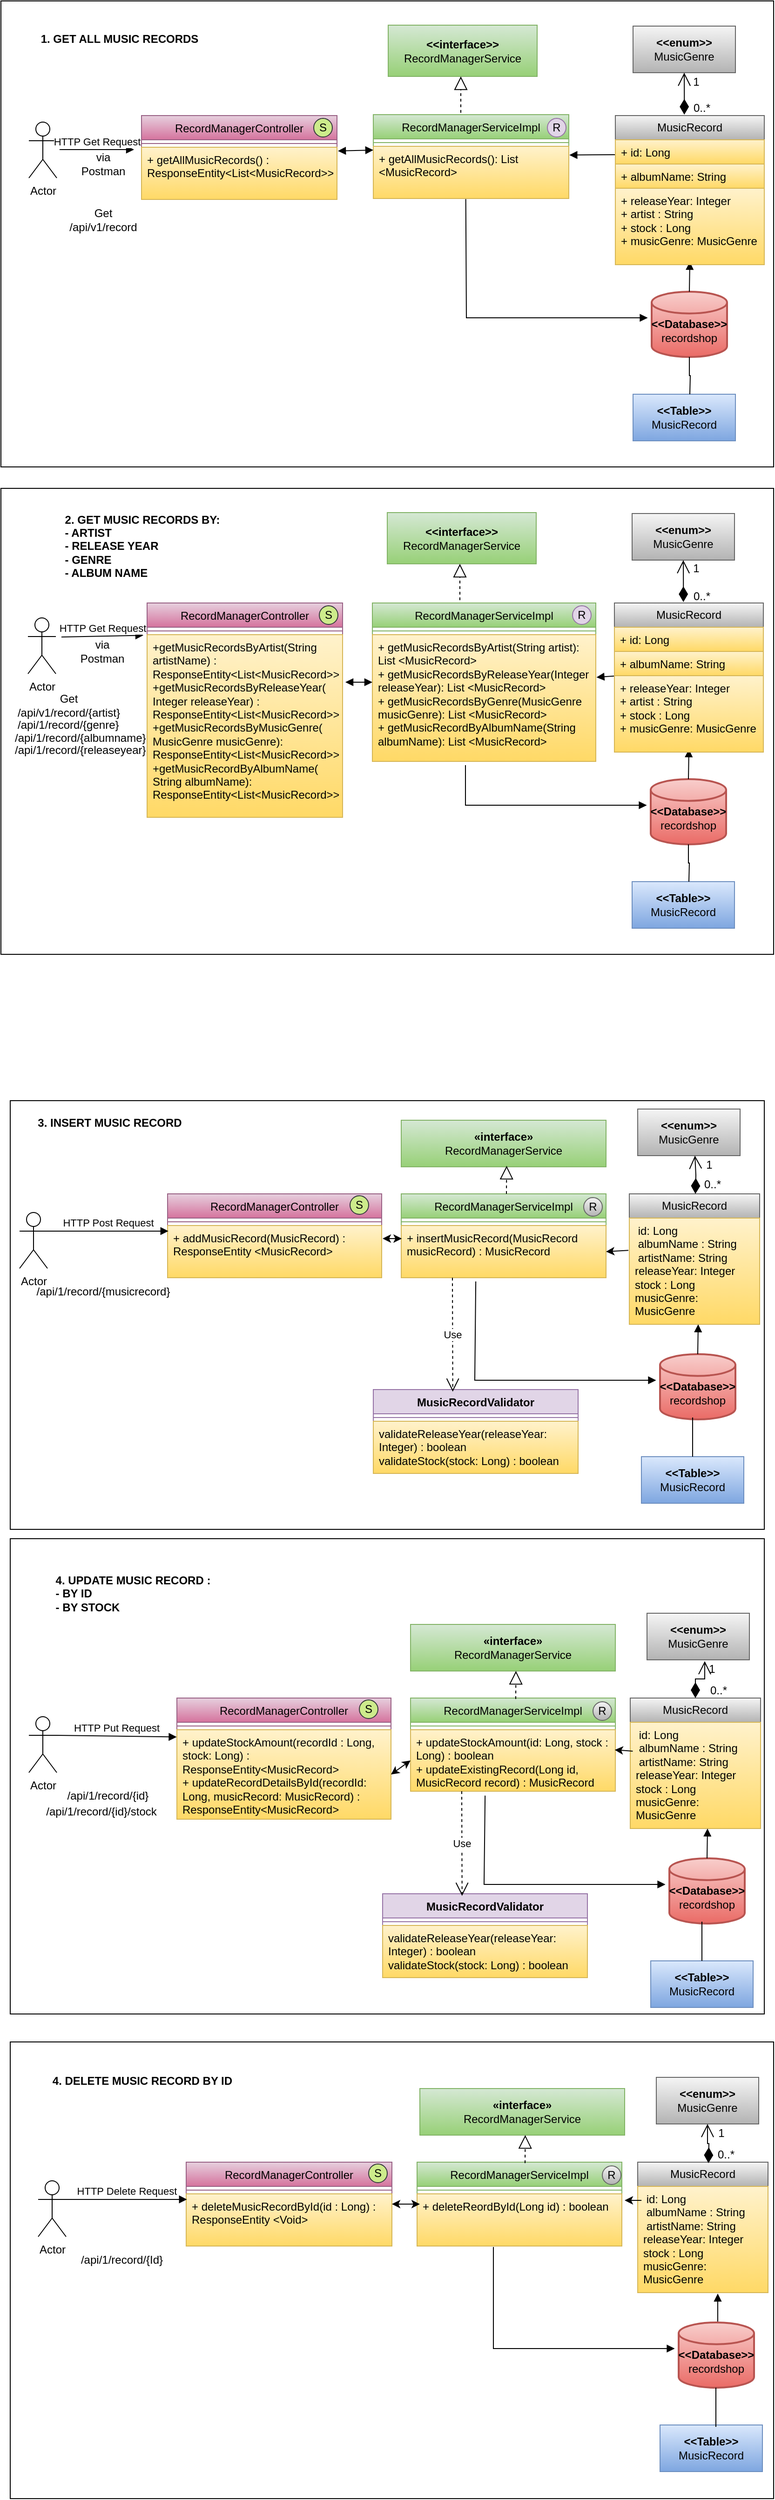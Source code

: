 <mxfile version="21.8.2" type="device">
  <diagram name="Page-1" id="P4v8PxTqIcbaTswRH35n">
    <mxGraphModel dx="1246" dy="464" grid="1" gridSize="10" guides="1" tooltips="1" connect="1" arrows="1" fold="1" page="1" pageScale="1" pageWidth="827" pageHeight="1169" math="0" shadow="0">
      <root>
        <mxCell id="0" />
        <mxCell id="1" parent="0" />
        <mxCell id="GweVBkS9SN_7XB8GA6VH-72" value="" style="rounded=0;whiteSpace=wrap;html=1;" vertex="1" parent="1">
          <mxGeometry x="10" y="2190" width="820" height="490" as="geometry" />
        </mxCell>
        <mxCell id="GweVBkS9SN_7XB8GA6VH-36" value="" style="rounded=0;whiteSpace=wrap;html=1;" vertex="1" parent="1">
          <mxGeometry x="10" y="1650" width="810" height="510" as="geometry" />
        </mxCell>
        <mxCell id="Q7oZbkpV9FINt8_u0e0Z-40" value="" style="rounded=0;whiteSpace=wrap;html=1;" parent="1" vertex="1">
          <mxGeometry x="10" y="1180" width="810" height="460" as="geometry" />
        </mxCell>
        <mxCell id="Nytjb3R0aiWZXNp-Gp1s-73" value="" style="rounded=0;whiteSpace=wrap;html=1;" parent="1" vertex="1">
          <mxGeometry width="830" height="500" as="geometry" />
        </mxCell>
        <mxCell id="Nytjb3R0aiWZXNp-Gp1s-39" value="&lt;span style=&quot;font-weight: normal;&quot;&gt;RecordManagerServiceImpl&lt;/span&gt;" style="swimlane;fontStyle=1;align=center;verticalAlign=top;childLayout=stackLayout;horizontal=1;startSize=26;horizontalStack=0;resizeParent=1;resizeParentMax=0;resizeLast=0;collapsible=1;marginBottom=0;whiteSpace=wrap;html=1;fillColor=#d5e8d4;strokeColor=#82b366;gradientColor=#97d077;" parent="1" vertex="1">
          <mxGeometry x="400" y="122" width="210" height="90" as="geometry" />
        </mxCell>
        <mxCell id="Nytjb3R0aiWZXNp-Gp1s-41" value="" style="line;strokeWidth=1;fillColor=none;align=left;verticalAlign=middle;spacingTop=-1;spacingLeft=3;spacingRight=3;rotatable=0;labelPosition=right;points=[];portConstraint=eastwest;strokeColor=inherit;" parent="Nytjb3R0aiWZXNp-Gp1s-39" vertex="1">
          <mxGeometry y="26" width="210" height="8" as="geometry" />
        </mxCell>
        <mxCell id="Nytjb3R0aiWZXNp-Gp1s-42" value="+ getAllMusicRecords(): List &amp;lt;MusicRecord&amp;gt;" style="text;strokeColor=#d6b656;fillColor=#fff2cc;align=left;verticalAlign=top;spacingLeft=4;spacingRight=4;overflow=hidden;rotatable=0;points=[[0,0.5],[1,0.5]];portConstraint=eastwest;whiteSpace=wrap;html=1;gradientColor=#ffd966;" parent="Nytjb3R0aiWZXNp-Gp1s-39" vertex="1">
          <mxGeometry y="34" width="210" height="56" as="geometry" />
        </mxCell>
        <mxCell id="Nytjb3R0aiWZXNp-Gp1s-1" value="Actor" style="shape=umlActor;verticalLabelPosition=bottom;verticalAlign=top;html=1;" parent="1" vertex="1">
          <mxGeometry x="30" y="130" width="30" height="60" as="geometry" />
        </mxCell>
        <mxCell id="Nytjb3R0aiWZXNp-Gp1s-6" value="&lt;b&gt;&amp;lt;&amp;lt;interface&amp;gt;&amp;gt;&lt;/b&gt;&lt;br&gt;RecordManagerService" style="html=1;whiteSpace=wrap;fillColor=#d5e8d4;strokeColor=#82b366;gradientColor=#97d077;" parent="1" vertex="1">
          <mxGeometry x="416" y="26" width="160" height="55" as="geometry" />
        </mxCell>
        <mxCell id="Nytjb3R0aiWZXNp-Gp1s-9" value="&lt;b&gt;&amp;lt;&amp;lt;enum&amp;gt;&amp;gt;&lt;/b&gt;&lt;br&gt;MusicGenre" style="html=1;whiteSpace=wrap;fillColor=#f5f5f5;gradientColor=#b3b3b3;strokeColor=#666666;" parent="1" vertex="1">
          <mxGeometry x="679" y="27" width="110" height="50" as="geometry" />
        </mxCell>
        <mxCell id="Nytjb3R0aiWZXNp-Gp1s-10" value="&lt;b&gt;&lt;br&gt;&amp;lt;&amp;lt;Database&amp;gt;&amp;gt;&lt;/b&gt;&lt;br&gt;recordshop" style="strokeWidth=2;html=1;shape=mxgraph.flowchart.database;whiteSpace=wrap;fillColor=#f8cecc;gradientColor=#ea6b66;strokeColor=#b85450;" parent="1" vertex="1">
          <mxGeometry x="699" y="312" width="81" height="70" as="geometry" />
        </mxCell>
        <mxCell id="Nytjb3R0aiWZXNp-Gp1s-11" value="HTTP Get Request" style="html=1;verticalAlign=bottom;endArrow=block;curved=0;rounded=0;" parent="1" edge="1">
          <mxGeometry width="80" relative="1" as="geometry">
            <mxPoint x="63" y="159.5" as="sourcePoint" />
            <mxPoint x="143" y="159.5" as="targetPoint" />
          </mxGeometry>
        </mxCell>
        <mxCell id="Nytjb3R0aiWZXNp-Gp1s-12" value="Get /api/v1/record" style="text;html=1;strokeColor=none;fillColor=none;align=center;verticalAlign=middle;whiteSpace=wrap;rounded=0;" parent="1" vertex="1">
          <mxGeometry x="70" y="220" width="80" height="30" as="geometry" />
        </mxCell>
        <mxCell id="Nytjb3R0aiWZXNp-Gp1s-14" value="" style="endArrow=block;dashed=1;endFill=0;endSize=12;html=1;rounded=0;entryX=0.5;entryY=1;entryDx=0;entryDy=0;" parent="1" edge="1">
          <mxGeometry width="160" relative="1" as="geometry">
            <mxPoint x="494" y="120" as="sourcePoint" />
            <mxPoint x="494" y="81" as="targetPoint" />
          </mxGeometry>
        </mxCell>
        <mxCell id="Nytjb3R0aiWZXNp-Gp1s-15" value="" style="endArrow=open;html=1;endSize=12;startArrow=diamondThin;startSize=14;startFill=1;edgeStyle=orthogonalEdgeStyle;align=left;verticalAlign=bottom;rounded=0;exitX=0.463;exitY=-0.006;exitDx=0;exitDy=0;entryX=0.5;entryY=1;entryDx=0;entryDy=0;exitPerimeter=0;" parent="1" source="Nytjb3R0aiWZXNp-Gp1s-62" target="Nytjb3R0aiWZXNp-Gp1s-9" edge="1">
          <mxGeometry x="-1" y="3" relative="1" as="geometry">
            <mxPoint x="734.5" y="137.5" as="sourcePoint" />
            <mxPoint x="569" y="150" as="targetPoint" />
          </mxGeometry>
        </mxCell>
        <mxCell id="Nytjb3R0aiWZXNp-Gp1s-18" value="" style="html=1;verticalAlign=bottom;endArrow=block;curved=0;rounded=0;entryX=1.003;entryY=0.167;entryDx=0;entryDy=0;entryPerimeter=0;" parent="1" target="Nytjb3R0aiWZXNp-Gp1s-42" edge="1">
          <mxGeometry width="80" relative="1" as="geometry">
            <mxPoint x="660" y="165" as="sourcePoint" />
            <mxPoint x="609" y="160" as="targetPoint" />
          </mxGeometry>
        </mxCell>
        <mxCell id="Nytjb3R0aiWZXNp-Gp1s-20" value="" style="html=1;verticalAlign=bottom;endArrow=block;curved=0;rounded=0;exitX=0.5;exitY=0;exitDx=0;exitDy=0;exitPerimeter=0;" parent="1" source="Nytjb3R0aiWZXNp-Gp1s-10" edge="1">
          <mxGeometry width="80" relative="1" as="geometry">
            <mxPoint x="449" y="150" as="sourcePoint" />
            <mxPoint x="740" y="280" as="targetPoint" />
          </mxGeometry>
        </mxCell>
        <mxCell id="Nytjb3R0aiWZXNp-Gp1s-33" value="&lt;span style=&quot;font-weight: normal;&quot;&gt;RecordManagerController&lt;/span&gt;" style="swimlane;fontStyle=1;align=center;verticalAlign=top;childLayout=stackLayout;horizontal=1;startSize=26;horizontalStack=0;resizeParent=1;resizeParentMax=0;resizeLast=0;collapsible=1;marginBottom=0;whiteSpace=wrap;html=1;fillColor=#e6d0de;strokeColor=#996185;gradientColor=#d5739d;" parent="1" vertex="1">
          <mxGeometry x="151" y="123" width="210" height="90" as="geometry" />
        </mxCell>
        <mxCell id="Nytjb3R0aiWZXNp-Gp1s-35" value="" style="line;strokeWidth=1;fillColor=none;align=left;verticalAlign=middle;spacingTop=-1;spacingLeft=3;spacingRight=3;rotatable=0;labelPosition=right;points=[];portConstraint=eastwest;strokeColor=inherit;" parent="Nytjb3R0aiWZXNp-Gp1s-33" vertex="1">
          <mxGeometry y="26" width="210" height="8" as="geometry" />
        </mxCell>
        <mxCell id="Nytjb3R0aiWZXNp-Gp1s-36" value="+ getAllMusicRecords() : ResponseEntity&amp;lt;List&amp;lt;MusicRecord&amp;gt;&amp;gt;" style="text;strokeColor=#d6b656;fillColor=#fff2cc;align=left;verticalAlign=top;spacingLeft=4;spacingRight=4;overflow=hidden;rotatable=0;points=[[0,0.5],[1,0.5]];portConstraint=eastwest;whiteSpace=wrap;html=1;gradientColor=#ffd966;" parent="Nytjb3R0aiWZXNp-Gp1s-33" vertex="1">
          <mxGeometry y="34" width="210" height="56" as="geometry" />
        </mxCell>
        <mxCell id="Nytjb3R0aiWZXNp-Gp1s-25" value="&lt;b&gt;1. GET ALL MUSIC RECORDS&lt;/b&gt;" style="text;html=1;strokeColor=none;fillColor=none;align=center;verticalAlign=middle;whiteSpace=wrap;rounded=0;" parent="1" vertex="1">
          <mxGeometry x="35" y="26" width="185" height="30" as="geometry" />
        </mxCell>
        <mxCell id="Nytjb3R0aiWZXNp-Gp1s-23" value="R" style="ellipse;whiteSpace=wrap;html=1;aspect=fixed;fillColor=#e1d5e7;strokeColor=#9673a6;" parent="1" vertex="1">
          <mxGeometry x="587" y="126" width="20" height="20" as="geometry" />
        </mxCell>
        <mxCell id="Nytjb3R0aiWZXNp-Gp1s-22" value="S" style="ellipse;whiteSpace=wrap;html=1;aspect=fixed;fillColor=#cdeb8b;strokeColor=#36393d;" parent="1" vertex="1">
          <mxGeometry x="336" y="126" width="20" height="20" as="geometry" />
        </mxCell>
        <mxCell id="Nytjb3R0aiWZXNp-Gp1s-43" value="&lt;b&gt;&amp;lt;&amp;lt;Table&amp;gt;&amp;gt;&lt;/b&gt;&lt;br&gt;MusicRecord" style="html=1;whiteSpace=wrap;fillColor=#dae8fc;gradientColor=#7ea6e0;strokeColor=#6c8ebf;" parent="1" vertex="1">
          <mxGeometry x="679" y="422" width="110" height="50" as="geometry" />
        </mxCell>
        <mxCell id="Nytjb3R0aiWZXNp-Gp1s-44" value="" style="html=1;verticalAlign=bottom;endArrow=block;curved=0;rounded=0;exitX=0.473;exitY=1.012;exitDx=0;exitDy=0;exitPerimeter=0;entryX=-0.052;entryY=0.4;entryDx=0;entryDy=0;entryPerimeter=0;" parent="1" source="Nytjb3R0aiWZXNp-Gp1s-42" target="Nytjb3R0aiWZXNp-Gp1s-10" edge="1">
          <mxGeometry width="80" relative="1" as="geometry">
            <mxPoint x="370" y="280" as="sourcePoint" />
            <mxPoint x="450" y="280" as="targetPoint" />
            <Array as="points">
              <mxPoint x="500" y="340" />
            </Array>
          </mxGeometry>
        </mxCell>
        <mxCell id="Nytjb3R0aiWZXNp-Gp1s-53" value="" style="endArrow=none;html=1;edgeStyle=orthogonalEdgeStyle;rounded=0;" parent="1" source="Nytjb3R0aiWZXNp-Gp1s-10" edge="1">
          <mxGeometry relative="1" as="geometry">
            <mxPoint x="520" y="380" as="sourcePoint" />
            <mxPoint x="740" y="422" as="targetPoint" />
          </mxGeometry>
        </mxCell>
        <mxCell id="Nytjb3R0aiWZXNp-Gp1s-57" value="" style="endArrow=block;startArrow=block;endFill=1;startFill=1;html=1;rounded=0;" parent="1" edge="1">
          <mxGeometry width="160" relative="1" as="geometry">
            <mxPoint x="362" y="161" as="sourcePoint" />
            <mxPoint x="400" y="160" as="targetPoint" />
          </mxGeometry>
        </mxCell>
        <mxCell id="Nytjb3R0aiWZXNp-Gp1s-62" value="MusicRecord" style="swimlane;fontStyle=0;childLayout=stackLayout;horizontal=1;startSize=26;fillColor=#f5f5f5;horizontalStack=0;resizeParent=1;resizeParentMax=0;resizeLast=0;collapsible=1;marginBottom=0;whiteSpace=wrap;html=1;gradientColor=#b3b3b3;strokeColor=#666666;" parent="1" vertex="1">
          <mxGeometry x="660" y="123" width="160" height="160" as="geometry" />
        </mxCell>
        <mxCell id="Nytjb3R0aiWZXNp-Gp1s-63" value="+ id: Long" style="text;strokeColor=#d6b656;fillColor=#fff2cc;align=left;verticalAlign=top;spacingLeft=4;spacingRight=4;overflow=hidden;rotatable=0;points=[[0,0.5],[1,0.5]];portConstraint=eastwest;whiteSpace=wrap;html=1;gradientColor=#ffd966;" parent="Nytjb3R0aiWZXNp-Gp1s-62" vertex="1">
          <mxGeometry y="26" width="160" height="26" as="geometry" />
        </mxCell>
        <mxCell id="Nytjb3R0aiWZXNp-Gp1s-64" value="+ albumName: String" style="text;strokeColor=#d6b656;fillColor=#fff2cc;align=left;verticalAlign=top;spacingLeft=4;spacingRight=4;overflow=hidden;rotatable=0;points=[[0,0.5],[1,0.5]];portConstraint=eastwest;whiteSpace=wrap;html=1;gradientColor=#ffd966;" parent="Nytjb3R0aiWZXNp-Gp1s-62" vertex="1">
          <mxGeometry y="52" width="160" height="26" as="geometry" />
        </mxCell>
        <mxCell id="Nytjb3R0aiWZXNp-Gp1s-65" value="+ releaseYear: Integer&lt;br&gt;+ artist : String&lt;br&gt;+ stock : Long&lt;br&gt;+ musicGenre: MusicGenre" style="text;strokeColor=#d6b656;fillColor=#fff2cc;align=left;verticalAlign=top;spacingLeft=4;spacingRight=4;overflow=hidden;rotatable=0;points=[[0,0.5],[1,0.5]];portConstraint=eastwest;whiteSpace=wrap;html=1;gradientColor=#ffd966;" parent="Nytjb3R0aiWZXNp-Gp1s-62" vertex="1">
          <mxGeometry y="78" width="160" height="82" as="geometry" />
        </mxCell>
        <mxCell id="Nytjb3R0aiWZXNp-Gp1s-69" value="1" style="text;html=1;strokeColor=none;fillColor=none;align=center;verticalAlign=middle;whiteSpace=wrap;rounded=0;" parent="1" vertex="1">
          <mxGeometry x="722" y="76" width="50" height="22" as="geometry" />
        </mxCell>
        <mxCell id="Nytjb3R0aiWZXNp-Gp1s-70" value="0..*" style="text;html=1;strokeColor=none;fillColor=none;align=center;verticalAlign=middle;whiteSpace=wrap;rounded=0;" parent="1" vertex="1">
          <mxGeometry x="728" y="104" width="50" height="22" as="geometry" />
        </mxCell>
        <mxCell id="Nytjb3R0aiWZXNp-Gp1s-72" value="via Postman" style="text;html=1;strokeColor=none;fillColor=none;align=center;verticalAlign=middle;whiteSpace=wrap;rounded=0;" parent="1" vertex="1">
          <mxGeometry x="80" y="160" width="60" height="30" as="geometry" />
        </mxCell>
        <mxCell id="Nytjb3R0aiWZXNp-Gp1s-74" value="" style="rounded=0;whiteSpace=wrap;html=1;" parent="1" vertex="1">
          <mxGeometry y="523" width="830" height="500" as="geometry" />
        </mxCell>
        <mxCell id="Nytjb3R0aiWZXNp-Gp1s-75" value="&lt;span style=&quot;font-weight: normal;&quot;&gt;RecordManagerServiceImpl&lt;/span&gt;" style="swimlane;fontStyle=1;align=center;verticalAlign=top;childLayout=stackLayout;horizontal=1;startSize=26;horizontalStack=0;resizeParent=1;resizeParentMax=0;resizeLast=0;collapsible=1;marginBottom=0;whiteSpace=wrap;html=1;fillColor=#d5e8d4;strokeColor=#82b366;gradientColor=#97d077;" parent="1" vertex="1">
          <mxGeometry x="399" y="646" width="240" height="170" as="geometry" />
        </mxCell>
        <mxCell id="Nytjb3R0aiWZXNp-Gp1s-76" value="" style="line;strokeWidth=1;fillColor=none;align=left;verticalAlign=middle;spacingTop=-1;spacingLeft=3;spacingRight=3;rotatable=0;labelPosition=right;points=[];portConstraint=eastwest;strokeColor=inherit;" parent="Nytjb3R0aiWZXNp-Gp1s-75" vertex="1">
          <mxGeometry y="26" width="240" height="8" as="geometry" />
        </mxCell>
        <mxCell id="Nytjb3R0aiWZXNp-Gp1s-77" value="+ getMusicRecordsByArtist(String artist): List &amp;lt;MusicRecord&amp;gt;&lt;br&gt;+ getMusicRecordsByReleaseYear(Integer releaseYear): List &amp;lt;MusicRecord&amp;gt;&lt;br&gt;+ getMusicRecordsByGenre(MusicGenre musicGenre): List &amp;lt;MusicRecord&amp;gt;&lt;br&gt;+ getMusicRecordByAlbumName(String albumName): List &amp;lt;MusicRecord&amp;gt;" style="text;strokeColor=#d6b656;fillColor=#fff2cc;align=left;verticalAlign=top;spacingLeft=4;spacingRight=4;overflow=hidden;rotatable=0;points=[[0,0.5],[1,0.5]];portConstraint=eastwest;whiteSpace=wrap;html=1;gradientColor=#ffd966;" parent="Nytjb3R0aiWZXNp-Gp1s-75" vertex="1">
          <mxGeometry y="34" width="240" height="136" as="geometry" />
        </mxCell>
        <mxCell id="Nytjb3R0aiWZXNp-Gp1s-78" value="Actor" style="shape=umlActor;verticalLabelPosition=bottom;verticalAlign=top;html=1;" parent="1" vertex="1">
          <mxGeometry x="29" y="662" width="30" height="60" as="geometry" />
        </mxCell>
        <mxCell id="Nytjb3R0aiWZXNp-Gp1s-79" value="&lt;b&gt;&amp;lt;&amp;lt;interface&amp;gt;&amp;gt;&lt;/b&gt;&lt;br&gt;RecordManagerService" style="html=1;whiteSpace=wrap;fillColor=#d5e8d4;strokeColor=#82b366;gradientColor=#97d077;" parent="1" vertex="1">
          <mxGeometry x="415" y="549" width="160" height="55" as="geometry" />
        </mxCell>
        <mxCell id="Nytjb3R0aiWZXNp-Gp1s-80" value="&lt;b&gt;&amp;lt;&amp;lt;enum&amp;gt;&amp;gt;&lt;/b&gt;&lt;br&gt;MusicGenre" style="html=1;whiteSpace=wrap;fillColor=#f5f5f5;gradientColor=#b3b3b3;strokeColor=#666666;" parent="1" vertex="1">
          <mxGeometry x="678" y="550" width="110" height="50" as="geometry" />
        </mxCell>
        <mxCell id="Nytjb3R0aiWZXNp-Gp1s-81" value="&lt;b&gt;&lt;br&gt;&amp;lt;&amp;lt;Database&amp;gt;&amp;gt;&lt;/b&gt;&lt;br&gt;recordshop" style="strokeWidth=2;html=1;shape=mxgraph.flowchart.database;whiteSpace=wrap;fillColor=#f8cecc;gradientColor=#ea6b66;strokeColor=#b85450;" parent="1" vertex="1">
          <mxGeometry x="698" y="835" width="81" height="70" as="geometry" />
        </mxCell>
        <mxCell id="Nytjb3R0aiWZXNp-Gp1s-82" value="HTTP Get Request" style="html=1;verticalAlign=bottom;endArrow=block;curved=0;rounded=0;entryX=0;entryY=0.005;entryDx=0;entryDy=0;entryPerimeter=0;" parent="1" edge="1">
          <mxGeometry width="80" relative="1" as="geometry">
            <mxPoint x="65" y="682.5" as="sourcePoint" />
            <mxPoint x="153" y="680.68" as="targetPoint" />
          </mxGeometry>
        </mxCell>
        <mxCell id="Nytjb3R0aiWZXNp-Gp1s-83" value="Get /api/v1/record/{artist}" style="text;html=1;strokeColor=none;fillColor=none;align=center;verticalAlign=middle;whiteSpace=wrap;rounded=0;" parent="1" vertex="1">
          <mxGeometry x="33" y="741" width="80" height="30" as="geometry" />
        </mxCell>
        <mxCell id="Nytjb3R0aiWZXNp-Gp1s-84" value="" style="endArrow=block;dashed=1;endFill=0;endSize=12;html=1;rounded=0;entryX=0.5;entryY=1;entryDx=0;entryDy=0;" parent="1" edge="1">
          <mxGeometry width="160" relative="1" as="geometry">
            <mxPoint x="493" y="643" as="sourcePoint" />
            <mxPoint x="493" y="604" as="targetPoint" />
          </mxGeometry>
        </mxCell>
        <mxCell id="Nytjb3R0aiWZXNp-Gp1s-85" value="" style="endArrow=open;html=1;endSize=12;startArrow=diamondThin;startSize=14;startFill=1;edgeStyle=orthogonalEdgeStyle;align=left;verticalAlign=bottom;rounded=0;exitX=0.463;exitY=-0.006;exitDx=0;exitDy=0;entryX=0.5;entryY=1;entryDx=0;entryDy=0;exitPerimeter=0;" parent="1" source="Nytjb3R0aiWZXNp-Gp1s-98" target="Nytjb3R0aiWZXNp-Gp1s-80" edge="1">
          <mxGeometry x="-1" y="3" relative="1" as="geometry">
            <mxPoint x="733.5" y="660.5" as="sourcePoint" />
            <mxPoint x="568" y="673" as="targetPoint" />
          </mxGeometry>
        </mxCell>
        <mxCell id="Nytjb3R0aiWZXNp-Gp1s-86" value="" style="html=1;verticalAlign=bottom;endArrow=block;curved=0;rounded=0;entryX=1.003;entryY=0.167;entryDx=0;entryDy=0;entryPerimeter=0;exitX=0;exitY=0.128;exitDx=0;exitDy=0;exitPerimeter=0;" parent="1" edge="1">
          <mxGeometry width="80" relative="1" as="geometry">
            <mxPoint x="659" y="724.328" as="sourcePoint" />
            <mxPoint x="639.72" y="725.712" as="targetPoint" />
          </mxGeometry>
        </mxCell>
        <mxCell id="Nytjb3R0aiWZXNp-Gp1s-87" value="" style="html=1;verticalAlign=bottom;endArrow=block;curved=0;rounded=0;exitX=0.5;exitY=0;exitDx=0;exitDy=0;exitPerimeter=0;" parent="1" source="Nytjb3R0aiWZXNp-Gp1s-81" edge="1">
          <mxGeometry width="80" relative="1" as="geometry">
            <mxPoint x="448" y="673" as="sourcePoint" />
            <mxPoint x="739" y="803" as="targetPoint" />
          </mxGeometry>
        </mxCell>
        <mxCell id="Nytjb3R0aiWZXNp-Gp1s-88" value="&lt;span style=&quot;font-weight: normal;&quot;&gt;RecordManagerController&lt;/span&gt;" style="swimlane;fontStyle=1;align=center;verticalAlign=top;childLayout=stackLayout;horizontal=1;startSize=26;horizontalStack=0;resizeParent=1;resizeParentMax=0;resizeLast=0;collapsible=1;marginBottom=0;whiteSpace=wrap;html=1;fillColor=#e6d0de;strokeColor=#996185;gradientColor=#d5739d;" parent="1" vertex="1">
          <mxGeometry x="157" y="646" width="210" height="230" as="geometry" />
        </mxCell>
        <mxCell id="Nytjb3R0aiWZXNp-Gp1s-89" value="" style="line;strokeWidth=1;fillColor=none;align=left;verticalAlign=middle;spacingTop=-1;spacingLeft=3;spacingRight=3;rotatable=0;labelPosition=right;points=[];portConstraint=eastwest;strokeColor=inherit;" parent="Nytjb3R0aiWZXNp-Gp1s-88" vertex="1">
          <mxGeometry y="26" width="210" height="8" as="geometry" />
        </mxCell>
        <mxCell id="Nytjb3R0aiWZXNp-Gp1s-90" value="+getMusicRecordsByArtist(String artistName) : ResponseEntity&amp;lt;List&amp;lt;MusicRecord&amp;gt;&amp;gt;&lt;br&gt;&lt;div&gt;+getMusicRecordsByReleaseYear(&lt;/div&gt;&lt;div&gt;Integer releaseYear) : ResponseEntity&amp;lt;List&amp;lt;MusicRecord&amp;gt;&amp;gt;&lt;/div&gt;&lt;div&gt;+getMusicRecordsByMusicGenre(&lt;/div&gt;&lt;div&gt;MusicGenre musicGenre): ResponseEntity&amp;lt;List&amp;lt;MusicRecord&amp;gt;&amp;gt;&lt;/div&gt;&lt;div&gt;+getMusicRecordByAlbumName(&lt;/div&gt;&lt;div&gt;String albumName): ResponseEntity&amp;lt;List&amp;lt;MusicRecord&amp;gt;&amp;gt;&lt;/div&gt;" style="text;strokeColor=#d6b656;fillColor=#fff2cc;align=left;verticalAlign=top;spacingLeft=4;spacingRight=4;overflow=hidden;rotatable=0;points=[[0,0.5],[1,0.5]];portConstraint=eastwest;whiteSpace=wrap;html=1;gradientColor=#ffd966;" parent="Nytjb3R0aiWZXNp-Gp1s-88" vertex="1">
          <mxGeometry y="34" width="210" height="196" as="geometry" />
        </mxCell>
        <mxCell id="Nytjb3R0aiWZXNp-Gp1s-91" value="&lt;div style=&quot;text-align: left;&quot;&gt;&lt;b style=&quot;background-color: initial;&quot;&gt;2. GET MUSIC RECORDS BY:&lt;/b&gt;&lt;/div&gt;&lt;div style=&quot;text-align: left;&quot;&gt;&lt;b style=&quot;background-color: initial;&quot;&gt;- ARTIST&lt;/b&gt;&lt;/div&gt;&lt;b&gt;&lt;div style=&quot;text-align: left;&quot;&gt;&lt;b style=&quot;background-color: initial;&quot;&gt;- RELEASE YEAR&lt;/b&gt;&lt;/div&gt;&lt;div style=&quot;text-align: left;&quot;&gt;&lt;b style=&quot;background-color: initial;&quot;&gt;- GENRE&lt;/b&gt;&lt;/div&gt;&lt;div style=&quot;text-align: left;&quot;&gt;&lt;b style=&quot;background-color: initial;&quot;&gt;- ALBUM NAME&lt;/b&gt;&lt;/div&gt;&lt;/b&gt;" style="text;html=1;strokeColor=none;fillColor=none;align=center;verticalAlign=middle;whiteSpace=wrap;rounded=0;" parent="1" vertex="1">
          <mxGeometry x="34" y="549" width="236" height="71" as="geometry" />
        </mxCell>
        <mxCell id="Nytjb3R0aiWZXNp-Gp1s-92" value="R" style="ellipse;whiteSpace=wrap;html=1;aspect=fixed;fillColor=#e1d5e7;strokeColor=#9673a6;" parent="1" vertex="1">
          <mxGeometry x="614" y="649" width="20" height="20" as="geometry" />
        </mxCell>
        <mxCell id="Nytjb3R0aiWZXNp-Gp1s-93" value="S" style="ellipse;whiteSpace=wrap;html=1;aspect=fixed;fillColor=#cdeb8b;strokeColor=#36393d;" parent="1" vertex="1">
          <mxGeometry x="342" y="649" width="20" height="20" as="geometry" />
        </mxCell>
        <mxCell id="Nytjb3R0aiWZXNp-Gp1s-94" value="&lt;b&gt;&amp;lt;&amp;lt;Table&amp;gt;&amp;gt;&lt;/b&gt;&lt;br&gt;MusicRecord" style="html=1;whiteSpace=wrap;fillColor=#dae8fc;gradientColor=#7ea6e0;strokeColor=#6c8ebf;" parent="1" vertex="1">
          <mxGeometry x="678" y="945" width="110" height="50" as="geometry" />
        </mxCell>
        <mxCell id="Nytjb3R0aiWZXNp-Gp1s-95" value="" style="html=1;verticalAlign=bottom;endArrow=block;curved=0;rounded=0;entryX=-0.052;entryY=0.4;entryDx=0;entryDy=0;entryPerimeter=0;" parent="1" target="Nytjb3R0aiWZXNp-Gp1s-81" edge="1">
          <mxGeometry width="80" relative="1" as="geometry">
            <mxPoint x="499" y="820" as="sourcePoint" />
            <mxPoint x="449" y="803" as="targetPoint" />
            <Array as="points">
              <mxPoint x="499" y="863" />
            </Array>
          </mxGeometry>
        </mxCell>
        <mxCell id="Nytjb3R0aiWZXNp-Gp1s-96" value="" style="endArrow=none;html=1;edgeStyle=orthogonalEdgeStyle;rounded=0;" parent="1" source="Nytjb3R0aiWZXNp-Gp1s-81" edge="1">
          <mxGeometry relative="1" as="geometry">
            <mxPoint x="519" y="903" as="sourcePoint" />
            <mxPoint x="739" y="945" as="targetPoint" />
          </mxGeometry>
        </mxCell>
        <mxCell id="Nytjb3R0aiWZXNp-Gp1s-97" value="" style="endArrow=block;startArrow=block;endFill=1;startFill=1;html=1;rounded=0;" parent="1" edge="1">
          <mxGeometry width="160" relative="1" as="geometry">
            <mxPoint x="370" y="731" as="sourcePoint" />
            <mxPoint x="399" y="731" as="targetPoint" />
          </mxGeometry>
        </mxCell>
        <mxCell id="Nytjb3R0aiWZXNp-Gp1s-98" value="MusicRecord" style="swimlane;fontStyle=0;childLayout=stackLayout;horizontal=1;startSize=26;fillColor=#f5f5f5;horizontalStack=0;resizeParent=1;resizeParentMax=0;resizeLast=0;collapsible=1;marginBottom=0;whiteSpace=wrap;html=1;gradientColor=#b3b3b3;strokeColor=#666666;" parent="1" vertex="1">
          <mxGeometry x="659" y="646" width="160" height="160" as="geometry" />
        </mxCell>
        <mxCell id="Nytjb3R0aiWZXNp-Gp1s-99" value="+ id: Long" style="text;strokeColor=#d6b656;fillColor=#fff2cc;align=left;verticalAlign=top;spacingLeft=4;spacingRight=4;overflow=hidden;rotatable=0;points=[[0,0.5],[1,0.5]];portConstraint=eastwest;whiteSpace=wrap;html=1;gradientColor=#ffd966;" parent="Nytjb3R0aiWZXNp-Gp1s-98" vertex="1">
          <mxGeometry y="26" width="160" height="26" as="geometry" />
        </mxCell>
        <mxCell id="Nytjb3R0aiWZXNp-Gp1s-100" value="+ albumName: String" style="text;strokeColor=#d6b656;fillColor=#fff2cc;align=left;verticalAlign=top;spacingLeft=4;spacingRight=4;overflow=hidden;rotatable=0;points=[[0,0.5],[1,0.5]];portConstraint=eastwest;whiteSpace=wrap;html=1;gradientColor=#ffd966;" parent="Nytjb3R0aiWZXNp-Gp1s-98" vertex="1">
          <mxGeometry y="52" width="160" height="26" as="geometry" />
        </mxCell>
        <mxCell id="Nytjb3R0aiWZXNp-Gp1s-101" value="+ releaseYear: Integer&lt;br&gt;+ artist : String&lt;br&gt;+ stock : Long&lt;br&gt;+ musicGenre: MusicGenre" style="text;strokeColor=#d6b656;fillColor=#fff2cc;align=left;verticalAlign=top;spacingLeft=4;spacingRight=4;overflow=hidden;rotatable=0;points=[[0,0.5],[1,0.5]];portConstraint=eastwest;whiteSpace=wrap;html=1;gradientColor=#ffd966;" parent="Nytjb3R0aiWZXNp-Gp1s-98" vertex="1">
          <mxGeometry y="78" width="160" height="82" as="geometry" />
        </mxCell>
        <mxCell id="Nytjb3R0aiWZXNp-Gp1s-102" value="1" style="text;html=1;strokeColor=none;fillColor=none;align=center;verticalAlign=middle;whiteSpace=wrap;rounded=0;" parent="1" vertex="1">
          <mxGeometry x="722" y="598" width="50" height="22" as="geometry" />
        </mxCell>
        <mxCell id="Nytjb3R0aiWZXNp-Gp1s-103" value="0..*" style="text;html=1;strokeColor=none;fillColor=none;align=center;verticalAlign=middle;whiteSpace=wrap;rounded=0;" parent="1" vertex="1">
          <mxGeometry x="728" y="628" width="50" height="22" as="geometry" />
        </mxCell>
        <mxCell id="Nytjb3R0aiWZXNp-Gp1s-104" value="via Postman" style="text;html=1;strokeColor=none;fillColor=none;align=center;verticalAlign=middle;whiteSpace=wrap;rounded=0;" parent="1" vertex="1">
          <mxGeometry x="79" y="683" width="60" height="30" as="geometry" />
        </mxCell>
        <mxCell id="Nytjb3R0aiWZXNp-Gp1s-105" value="/api/1/record/{releaseyear}" style="text;html=1;strokeColor=none;fillColor=none;align=left;verticalAlign=middle;whiteSpace=wrap;rounded=0;" parent="1" vertex="1">
          <mxGeometry x="13" y="789" width="60" height="30" as="geometry" />
        </mxCell>
        <mxCell id="Nytjb3R0aiWZXNp-Gp1s-106" value="/api/1/record/{genre}" style="text;html=1;strokeColor=none;fillColor=none;align=left;verticalAlign=middle;whiteSpace=wrap;rounded=0;" parent="1" vertex="1">
          <mxGeometry x="16" y="762" width="60" height="30" as="geometry" />
        </mxCell>
        <mxCell id="Nytjb3R0aiWZXNp-Gp1s-107" value="/api/1/record/{albumname}" style="text;html=1;strokeColor=none;fillColor=none;align=left;verticalAlign=middle;whiteSpace=wrap;rounded=0;" parent="1" vertex="1">
          <mxGeometry x="13" y="776" width="60" height="30" as="geometry" />
        </mxCell>
        <mxCell id="Q7oZbkpV9FINt8_u0e0Z-1" value="Actor" style="shape=umlActor;verticalLabelPosition=bottom;verticalAlign=top;html=1;" parent="1" vertex="1">
          <mxGeometry x="20" y="1300" width="30" height="60" as="geometry" />
        </mxCell>
        <mxCell id="Q7oZbkpV9FINt8_u0e0Z-2" value="&lt;span style=&quot;font-weight: normal;&quot;&gt;RecordManagerController&lt;/span&gt;" style="swimlane;fontStyle=1;align=center;verticalAlign=top;childLayout=stackLayout;horizontal=1;startSize=26;horizontalStack=0;resizeParent=1;resizeParentMax=0;resizeLast=0;collapsible=1;marginBottom=0;whiteSpace=wrap;html=1;fillColor=#e6d0de;gradientColor=#d5739d;strokeColor=#996185;" parent="1" vertex="1">
          <mxGeometry x="179" y="1280" width="230" height="90" as="geometry" />
        </mxCell>
        <mxCell id="Q7oZbkpV9FINt8_u0e0Z-4" value="" style="line;strokeWidth=1;fillColor=none;align=left;verticalAlign=middle;spacingTop=-1;spacingLeft=3;spacingRight=3;rotatable=0;labelPosition=right;points=[];portConstraint=eastwest;strokeColor=inherit;" parent="Q7oZbkpV9FINt8_u0e0Z-2" vertex="1">
          <mxGeometry y="26" width="230" height="8" as="geometry" />
        </mxCell>
        <mxCell id="Q7oZbkpV9FINt8_u0e0Z-5" value="+ addMusicRecord(MusicRecord) : ResponseEntity &amp;lt;MusicRecord&amp;gt;" style="text;strokeColor=#d6b656;fillColor=#fff2cc;align=left;verticalAlign=top;spacingLeft=4;spacingRight=4;overflow=hidden;rotatable=0;points=[[0,0.5],[1,0.5]];portConstraint=eastwest;whiteSpace=wrap;html=1;gradientColor=#ffd966;" parent="Q7oZbkpV9FINt8_u0e0Z-2" vertex="1">
          <mxGeometry y="34" width="230" height="56" as="geometry" />
        </mxCell>
        <mxCell id="Q7oZbkpV9FINt8_u0e0Z-6" value="S" style="ellipse;whiteSpace=wrap;html=1;aspect=fixed;fillColor=#cdeb8b;strokeColor=#36393d;" parent="1" vertex="1">
          <mxGeometry x="375" y="1282" width="20" height="20" as="geometry" />
        </mxCell>
        <mxCell id="Q7oZbkpV9FINt8_u0e0Z-8" value="HTTP Post Request" style="html=1;verticalAlign=bottom;endArrow=block;curved=0;rounded=0;exitX=1;exitY=0.333;exitDx=0;exitDy=0;exitPerimeter=0;entryX=0.004;entryY=0.107;entryDx=0;entryDy=0;entryPerimeter=0;" parent="1" source="Q7oZbkpV9FINt8_u0e0Z-1" target="Q7oZbkpV9FINt8_u0e0Z-5" edge="1">
          <mxGeometry width="80" relative="1" as="geometry">
            <mxPoint x="69" y="1320" as="sourcePoint" />
            <mxPoint x="149" y="1320" as="targetPoint" />
          </mxGeometry>
        </mxCell>
        <mxCell id="Q7oZbkpV9FINt8_u0e0Z-11" value="/api/1/record/{musicrecord}" style="text;html=1;strokeColor=none;fillColor=none;align=center;verticalAlign=middle;whiteSpace=wrap;rounded=0;" parent="1" vertex="1">
          <mxGeometry x="80" y="1370" width="60" height="30" as="geometry" />
        </mxCell>
        <mxCell id="Q7oZbkpV9FINt8_u0e0Z-12" value="&lt;span style=&quot;font-weight: normal;&quot;&gt;RecordManagerServiceImpl&lt;/span&gt;" style="swimlane;fontStyle=1;align=center;verticalAlign=top;childLayout=stackLayout;horizontal=1;startSize=26;horizontalStack=0;resizeParent=1;resizeParentMax=0;resizeLast=0;collapsible=1;marginBottom=0;whiteSpace=wrap;html=1;fillColor=#d5e8d4;gradientColor=#97d077;strokeColor=#82b366;" parent="1" vertex="1">
          <mxGeometry x="430" y="1280" width="220" height="90" as="geometry" />
        </mxCell>
        <mxCell id="Q7oZbkpV9FINt8_u0e0Z-14" value="" style="line;strokeWidth=1;fillColor=none;align=left;verticalAlign=middle;spacingTop=-1;spacingLeft=3;spacingRight=3;rotatable=0;labelPosition=right;points=[];portConstraint=eastwest;strokeColor=inherit;" parent="Q7oZbkpV9FINt8_u0e0Z-12" vertex="1">
          <mxGeometry y="26" width="220" height="8" as="geometry" />
        </mxCell>
        <mxCell id="Q7oZbkpV9FINt8_u0e0Z-15" value="+ insertMusicRecord(MusicRecord musicRecord) : MusicRecord" style="text;strokeColor=#d6b656;fillColor=#fff2cc;align=left;verticalAlign=top;spacingLeft=4;spacingRight=4;overflow=hidden;rotatable=0;points=[[0,0.5],[1,0.5]];portConstraint=eastwest;whiteSpace=wrap;html=1;gradientColor=#ffd966;" parent="Q7oZbkpV9FINt8_u0e0Z-12" vertex="1">
          <mxGeometry y="34" width="220" height="56" as="geometry" />
        </mxCell>
        <mxCell id="Q7oZbkpV9FINt8_u0e0Z-16" value="&lt;b&gt;«interface»&lt;/b&gt;&lt;br&gt;RecordManagerService" style="html=1;whiteSpace=wrap;fillColor=#d5e8d4;gradientColor=#97d077;strokeColor=#82b366;" parent="1" vertex="1">
          <mxGeometry x="430" y="1201" width="220" height="50" as="geometry" />
        </mxCell>
        <mxCell id="Q7oZbkpV9FINt8_u0e0Z-17" value="R" style="ellipse;whiteSpace=wrap;html=1;aspect=fixed;fillColor=#f5f5f5;strokeColor=#666666;gradientColor=#b3b3b3;" parent="1" vertex="1">
          <mxGeometry x="626" y="1284" width="20" height="20" as="geometry" />
        </mxCell>
        <mxCell id="Q7oZbkpV9FINt8_u0e0Z-18" value="MusicRecord" style="swimlane;fontStyle=0;childLayout=stackLayout;horizontal=1;startSize=26;fillColor=#f5f5f5;horizontalStack=0;resizeParent=1;resizeParentMax=0;resizeLast=0;collapsible=1;marginBottom=0;whiteSpace=wrap;html=1;gradientColor=#b3b3b3;strokeColor=#666666;" parent="1" vertex="1">
          <mxGeometry x="675" y="1280" width="140" height="140" as="geometry" />
        </mxCell>
        <mxCell id="Q7oZbkpV9FINt8_u0e0Z-19" value="&amp;nbsp;id: Long&lt;br&gt;&amp;nbsp;albumName : String&lt;br&gt;&amp;nbsp;artistName: String&lt;br&gt;releaseYear: Integer&lt;br&gt;stock : Long&lt;br&gt;musicGenre: MusicGenre" style="text;strokeColor=#d6b656;fillColor=#fff2cc;align=left;verticalAlign=top;spacingLeft=4;spacingRight=4;overflow=hidden;rotatable=0;points=[[0,0.5],[1,0.5]];portConstraint=eastwest;whiteSpace=wrap;html=1;gradientColor=#ffd966;" parent="Q7oZbkpV9FINt8_u0e0Z-18" vertex="1">
          <mxGeometry y="26" width="140" height="114" as="geometry" />
        </mxCell>
        <mxCell id="Q7oZbkpV9FINt8_u0e0Z-22" value="&lt;b&gt;&amp;lt;&amp;lt;enum&amp;gt;&amp;gt;&lt;/b&gt;&lt;br&gt;MusicGenre" style="html=1;whiteSpace=wrap;fillColor=#f5f5f5;gradientColor=#b3b3b3;strokeColor=#666666;" parent="1" vertex="1">
          <mxGeometry x="684" y="1189" width="110" height="50" as="geometry" />
        </mxCell>
        <mxCell id="Q7oZbkpV9FINt8_u0e0Z-25" value="&lt;b&gt;&lt;br&gt;&amp;lt;&amp;lt;Database&amp;gt;&amp;gt;&lt;/b&gt;&lt;br&gt;recordshop" style="strokeWidth=2;html=1;shape=mxgraph.flowchart.database;whiteSpace=wrap;fillColor=#f8cecc;gradientColor=#ea6b66;strokeColor=#b85450;" parent="1" vertex="1">
          <mxGeometry x="708" y="1452" width="81" height="70" as="geometry" />
        </mxCell>
        <mxCell id="Q7oZbkpV9FINt8_u0e0Z-26" value="" style="html=1;verticalAlign=bottom;endArrow=block;curved=0;rounded=0;exitX=0.5;exitY=0;exitDx=0;exitDy=0;exitPerimeter=0;" parent="1" source="Q7oZbkpV9FINt8_u0e0Z-25" edge="1">
          <mxGeometry width="80" relative="1" as="geometry">
            <mxPoint x="458" y="1290" as="sourcePoint" />
            <mxPoint x="749" y="1420" as="targetPoint" />
          </mxGeometry>
        </mxCell>
        <mxCell id="Q7oZbkpV9FINt8_u0e0Z-27" value="&lt;b&gt;&amp;lt;&amp;lt;Table&amp;gt;&amp;gt;&lt;/b&gt;&lt;br&gt;MusicRecord" style="html=1;whiteSpace=wrap;fillColor=#dae8fc;gradientColor=#7ea6e0;strokeColor=#6c8ebf;" parent="1" vertex="1">
          <mxGeometry x="688" y="1562" width="110" height="50" as="geometry" />
        </mxCell>
        <mxCell id="Q7oZbkpV9FINt8_u0e0Z-28" value="" style="html=1;verticalAlign=bottom;endArrow=block;curved=0;rounded=0;entryX=-0.052;entryY=0.4;entryDx=0;entryDy=0;entryPerimeter=0;exitX=0.364;exitY=1.071;exitDx=0;exitDy=0;exitPerimeter=0;" parent="1" source="Q7oZbkpV9FINt8_u0e0Z-15" target="Q7oZbkpV9FINt8_u0e0Z-25" edge="1">
          <mxGeometry width="80" relative="1" as="geometry">
            <mxPoint x="509" y="1437" as="sourcePoint" />
            <mxPoint x="459" y="1420" as="targetPoint" />
            <Array as="points">
              <mxPoint x="509" y="1480" />
            </Array>
          </mxGeometry>
        </mxCell>
        <mxCell id="Q7oZbkpV9FINt8_u0e0Z-29" value="" style="endArrow=none;html=1;edgeStyle=orthogonalEdgeStyle;rounded=0;exitX=0.432;exitY=0.971;exitDx=0;exitDy=0;exitPerimeter=0;" parent="1" source="Q7oZbkpV9FINt8_u0e0Z-25" target="Q7oZbkpV9FINt8_u0e0Z-27" edge="1">
          <mxGeometry relative="1" as="geometry">
            <mxPoint x="630" y="1537" as="sourcePoint" />
            <mxPoint x="790" y="1537" as="targetPoint" />
          </mxGeometry>
        </mxCell>
        <mxCell id="Q7oZbkpV9FINt8_u0e0Z-32" value="" style="endArrow=open;html=1;endSize=12;startArrow=diamondThin;startSize=14;startFill=1;edgeStyle=orthogonalEdgeStyle;align=left;verticalAlign=bottom;rounded=0;entryX=0.75;entryY=1;entryDx=0;entryDy=0;" parent="1" edge="1">
          <mxGeometry x="-1" y="3" relative="1" as="geometry">
            <mxPoint x="746" y="1280" as="sourcePoint" />
            <mxPoint x="745.5" y="1239" as="targetPoint" />
          </mxGeometry>
        </mxCell>
        <mxCell id="Q7oZbkpV9FINt8_u0e0Z-34" value="1" style="text;html=1;strokeColor=none;fillColor=none;align=center;verticalAlign=middle;whiteSpace=wrap;rounded=0;" parent="1" vertex="1">
          <mxGeometry x="746" y="1239" width="30" height="20" as="geometry" />
        </mxCell>
        <mxCell id="Q7oZbkpV9FINt8_u0e0Z-35" value="0..*" style="text;html=1;strokeColor=none;fillColor=none;align=center;verticalAlign=middle;whiteSpace=wrap;rounded=0;" parent="1" vertex="1">
          <mxGeometry x="755" y="1260" width="19" height="19" as="geometry" />
        </mxCell>
        <mxCell id="Q7oZbkpV9FINt8_u0e0Z-36" value="" style="endArrow=classic;html=1;rounded=0;exitX=-0.007;exitY=0.304;exitDx=0;exitDy=0;exitPerimeter=0;entryX=1;entryY=0.5;entryDx=0;entryDy=0;" parent="1" source="Q7oZbkpV9FINt8_u0e0Z-19" target="Q7oZbkpV9FINt8_u0e0Z-15" edge="1">
          <mxGeometry width="50" height="50" relative="1" as="geometry">
            <mxPoint x="680" y="1330" as="sourcePoint" />
            <mxPoint x="730" y="1280" as="targetPoint" />
          </mxGeometry>
        </mxCell>
        <mxCell id="Q7oZbkpV9FINt8_u0e0Z-37" value="" style="endArrow=classic;startArrow=classic;html=1;rounded=0;entryX=0.003;entryY=0.25;entryDx=0;entryDy=0;entryPerimeter=0;" parent="1" target="Q7oZbkpV9FINt8_u0e0Z-15" edge="1">
          <mxGeometry width="50" height="50" relative="1" as="geometry">
            <mxPoint x="410" y="1328" as="sourcePoint" />
            <mxPoint x="370" y="1280" as="targetPoint" />
          </mxGeometry>
        </mxCell>
        <mxCell id="Q7oZbkpV9FINt8_u0e0Z-39" value="&lt;b&gt;3. INSERT MUSIC RECORD&lt;/b&gt;" style="text;html=1;strokeColor=none;fillColor=none;align=center;verticalAlign=middle;whiteSpace=wrap;rounded=0;" parent="1" vertex="1">
          <mxGeometry x="34" y="1189" width="166" height="30" as="geometry" />
        </mxCell>
        <mxCell id="Q7oZbkpV9FINt8_u0e0Z-41" value="" style="endArrow=block;dashed=1;endFill=0;endSize=12;html=1;rounded=0;entryX=0.704;entryY=0.152;entryDx=0;entryDy=0;entryPerimeter=0;" parent="1" edge="1">
          <mxGeometry width="160" relative="1" as="geometry">
            <mxPoint x="543" y="1280" as="sourcePoint" />
            <mxPoint x="543.24" y="1249.92" as="targetPoint" />
          </mxGeometry>
        </mxCell>
        <mxCell id="Q7oZbkpV9FINt8_u0e0Z-42" value="MusicRecordValidator" style="swimlane;fontStyle=1;align=center;verticalAlign=top;childLayout=stackLayout;horizontal=1;startSize=26;horizontalStack=0;resizeParent=1;resizeParentMax=0;resizeLast=0;collapsible=1;marginBottom=0;whiteSpace=wrap;html=1;fillColor=#e1d5e7;strokeColor=#9673a6;" parent="1" vertex="1">
          <mxGeometry x="400" y="1490" width="220" height="90" as="geometry" />
        </mxCell>
        <mxCell id="Q7oZbkpV9FINt8_u0e0Z-44" value="" style="line;strokeWidth=1;fillColor=none;align=left;verticalAlign=middle;spacingTop=-1;spacingLeft=3;spacingRight=3;rotatable=0;labelPosition=right;points=[];portConstraint=eastwest;strokeColor=inherit;" parent="Q7oZbkpV9FINt8_u0e0Z-42" vertex="1">
          <mxGeometry y="26" width="220" height="8" as="geometry" />
        </mxCell>
        <mxCell id="Q7oZbkpV9FINt8_u0e0Z-46" value="validateReleaseYear(releaseYear: Integer) : boolean&lt;br&gt;validateStock(stock: Long) : boolean" style="text;strokeColor=#d6b656;fillColor=#fff2cc;align=left;verticalAlign=top;spacingLeft=4;spacingRight=4;overflow=hidden;rotatable=0;points=[[0,0.5],[1,0.5]];portConstraint=eastwest;whiteSpace=wrap;html=1;gradientColor=#ffd966;" parent="Q7oZbkpV9FINt8_u0e0Z-42" vertex="1">
          <mxGeometry y="34" width="220" height="56" as="geometry" />
        </mxCell>
        <mxCell id="Q7oZbkpV9FINt8_u0e0Z-47" value="Use" style="endArrow=open;endSize=12;dashed=1;html=1;rounded=0;exitX=0.25;exitY=1;exitDx=0;exitDy=0;entryX=0.388;entryY=0.025;entryDx=0;entryDy=0;entryPerimeter=0;" parent="1" source="Q7oZbkpV9FINt8_u0e0Z-12" target="Q7oZbkpV9FINt8_u0e0Z-42" edge="1">
          <mxGeometry width="160" relative="1" as="geometry">
            <mxPoint x="500" y="1400" as="sourcePoint" />
            <mxPoint x="660" y="1400" as="targetPoint" />
          </mxGeometry>
        </mxCell>
        <mxCell id="GweVBkS9SN_7XB8GA6VH-1" value="Actor" style="shape=umlActor;verticalLabelPosition=bottom;verticalAlign=top;html=1;" vertex="1" parent="1">
          <mxGeometry x="30" y="1841" width="30" height="60" as="geometry" />
        </mxCell>
        <mxCell id="GweVBkS9SN_7XB8GA6VH-2" value="&lt;span style=&quot;font-weight: normal;&quot;&gt;RecordManagerController&lt;/span&gt;" style="swimlane;fontStyle=1;align=center;verticalAlign=top;childLayout=stackLayout;horizontal=1;startSize=26;horizontalStack=0;resizeParent=1;resizeParentMax=0;resizeLast=0;collapsible=1;marginBottom=0;whiteSpace=wrap;html=1;fillColor=#e6d0de;gradientColor=#d5739d;strokeColor=#996185;" vertex="1" parent="1">
          <mxGeometry x="189" y="1821" width="230" height="130" as="geometry" />
        </mxCell>
        <mxCell id="GweVBkS9SN_7XB8GA6VH-3" value="" style="line;strokeWidth=1;fillColor=none;align=left;verticalAlign=middle;spacingTop=-1;spacingLeft=3;spacingRight=3;rotatable=0;labelPosition=right;points=[];portConstraint=eastwest;strokeColor=inherit;" vertex="1" parent="GweVBkS9SN_7XB8GA6VH-2">
          <mxGeometry y="26" width="230" height="8" as="geometry" />
        </mxCell>
        <mxCell id="GweVBkS9SN_7XB8GA6VH-4" value="+ updateStockAmount(recordId : Long, stock: Long) : ResponseEntity&amp;lt;MusicRecord&amp;gt;&lt;br&gt;+ updateRecordDetailsById(recordId: Long, musicRecord: MusicRecord) : ResponseEntity&amp;lt;MusicRecord&amp;gt;" style="text;strokeColor=#d6b656;fillColor=#fff2cc;align=left;verticalAlign=top;spacingLeft=4;spacingRight=4;overflow=hidden;rotatable=0;points=[[0,0.5],[1,0.5]];portConstraint=eastwest;whiteSpace=wrap;html=1;gradientColor=#ffd966;" vertex="1" parent="GweVBkS9SN_7XB8GA6VH-2">
          <mxGeometry y="34" width="230" height="96" as="geometry" />
        </mxCell>
        <mxCell id="GweVBkS9SN_7XB8GA6VH-5" value="S" style="ellipse;whiteSpace=wrap;html=1;aspect=fixed;fillColor=#cdeb8b;strokeColor=#36393d;" vertex="1" parent="1">
          <mxGeometry x="385" y="1823" width="20" height="20" as="geometry" />
        </mxCell>
        <mxCell id="GweVBkS9SN_7XB8GA6VH-6" value="HTTP Put Request" style="html=1;verticalAlign=bottom;endArrow=block;curved=0;rounded=0;exitX=1;exitY=0.333;exitDx=0;exitDy=0;exitPerimeter=0;entryX=-0.001;entryY=0.081;entryDx=0;entryDy=0;entryPerimeter=0;" edge="1" parent="1" source="GweVBkS9SN_7XB8GA6VH-1" target="GweVBkS9SN_7XB8GA6VH-4">
          <mxGeometry width="80" relative="1" as="geometry">
            <mxPoint x="79" y="1861" as="sourcePoint" />
            <mxPoint x="159" y="1861" as="targetPoint" />
          </mxGeometry>
        </mxCell>
        <mxCell id="GweVBkS9SN_7XB8GA6VH-7" value="/api/1/record/{id}" style="text;html=1;strokeColor=none;fillColor=none;align=center;verticalAlign=middle;whiteSpace=wrap;rounded=0;" vertex="1" parent="1">
          <mxGeometry x="85" y="1911" width="60" height="30" as="geometry" />
        </mxCell>
        <mxCell id="GweVBkS9SN_7XB8GA6VH-8" value="&lt;span style=&quot;font-weight: normal;&quot;&gt;RecordManagerServiceImpl&lt;/span&gt;" style="swimlane;fontStyle=1;align=center;verticalAlign=top;childLayout=stackLayout;horizontal=1;startSize=26;horizontalStack=0;resizeParent=1;resizeParentMax=0;resizeLast=0;collapsible=1;marginBottom=0;whiteSpace=wrap;html=1;fillColor=#d5e8d4;gradientColor=#97d077;strokeColor=#82b366;" vertex="1" parent="1">
          <mxGeometry x="440" y="1821" width="220" height="100" as="geometry" />
        </mxCell>
        <mxCell id="GweVBkS9SN_7XB8GA6VH-9" value="" style="line;strokeWidth=1;fillColor=none;align=left;verticalAlign=middle;spacingTop=-1;spacingLeft=3;spacingRight=3;rotatable=0;labelPosition=right;points=[];portConstraint=eastwest;strokeColor=inherit;" vertex="1" parent="GweVBkS9SN_7XB8GA6VH-8">
          <mxGeometry y="26" width="220" height="8" as="geometry" />
        </mxCell>
        <mxCell id="GweVBkS9SN_7XB8GA6VH-10" value="+ updateStockAmount(id: Long, stock : Long) : boolean&lt;br&gt;+ updateExistingRecord(Long id, MusicRecord record) : MusicRecord" style="text;strokeColor=#d6b656;fillColor=#fff2cc;align=left;verticalAlign=top;spacingLeft=4;spacingRight=4;overflow=hidden;rotatable=0;points=[[0,0.5],[1,0.5]];portConstraint=eastwest;whiteSpace=wrap;html=1;gradientColor=#ffd966;" vertex="1" parent="GweVBkS9SN_7XB8GA6VH-8">
          <mxGeometry y="34" width="220" height="66" as="geometry" />
        </mxCell>
        <mxCell id="GweVBkS9SN_7XB8GA6VH-11" value="&lt;b&gt;«interface»&lt;/b&gt;&lt;br&gt;RecordManagerService" style="html=1;whiteSpace=wrap;fillColor=#d5e8d4;gradientColor=#97d077;strokeColor=#82b366;" vertex="1" parent="1">
          <mxGeometry x="440" y="1742" width="220" height="50" as="geometry" />
        </mxCell>
        <mxCell id="GweVBkS9SN_7XB8GA6VH-12" value="R" style="ellipse;whiteSpace=wrap;html=1;aspect=fixed;fillColor=#f5f5f5;strokeColor=#666666;gradientColor=#b3b3b3;" vertex="1" parent="1">
          <mxGeometry x="636" y="1825" width="20" height="20" as="geometry" />
        </mxCell>
        <mxCell id="GweVBkS9SN_7XB8GA6VH-13" value="MusicRecord" style="swimlane;fontStyle=0;childLayout=stackLayout;horizontal=1;startSize=26;fillColor=#f5f5f5;horizontalStack=0;resizeParent=1;resizeParentMax=0;resizeLast=0;collapsible=1;marginBottom=0;whiteSpace=wrap;html=1;gradientColor=#b3b3b3;strokeColor=#666666;" vertex="1" parent="1">
          <mxGeometry x="676" y="1821" width="140" height="140" as="geometry" />
        </mxCell>
        <mxCell id="GweVBkS9SN_7XB8GA6VH-14" value="&amp;nbsp;id: Long&lt;br&gt;&amp;nbsp;albumName : String&lt;br&gt;&amp;nbsp;artistName: String&lt;br&gt;releaseYear: Integer&lt;br&gt;stock : Long&lt;br&gt;musicGenre: MusicGenre" style="text;strokeColor=#d6b656;fillColor=#fff2cc;align=left;verticalAlign=top;spacingLeft=4;spacingRight=4;overflow=hidden;rotatable=0;points=[[0,0.5],[1,0.5]];portConstraint=eastwest;whiteSpace=wrap;html=1;gradientColor=#ffd966;" vertex="1" parent="GweVBkS9SN_7XB8GA6VH-13">
          <mxGeometry y="26" width="140" height="114" as="geometry" />
        </mxCell>
        <mxCell id="GweVBkS9SN_7XB8GA6VH-15" value="&lt;b&gt;&amp;lt;&amp;lt;enum&amp;gt;&amp;gt;&lt;/b&gt;&lt;br&gt;MusicGenre" style="html=1;whiteSpace=wrap;fillColor=#f5f5f5;gradientColor=#b3b3b3;strokeColor=#666666;" vertex="1" parent="1">
          <mxGeometry x="694" y="1730" width="110" height="50" as="geometry" />
        </mxCell>
        <mxCell id="GweVBkS9SN_7XB8GA6VH-16" value="&lt;b&gt;&lt;br&gt;&amp;lt;&amp;lt;Database&amp;gt;&amp;gt;&lt;/b&gt;&lt;br&gt;recordshop" style="strokeWidth=2;html=1;shape=mxgraph.flowchart.database;whiteSpace=wrap;fillColor=#f8cecc;gradientColor=#ea6b66;strokeColor=#b85450;" vertex="1" parent="1">
          <mxGeometry x="718" y="1993" width="81" height="70" as="geometry" />
        </mxCell>
        <mxCell id="GweVBkS9SN_7XB8GA6VH-17" value="" style="html=1;verticalAlign=bottom;endArrow=block;curved=0;rounded=0;exitX=0.5;exitY=0;exitDx=0;exitDy=0;exitPerimeter=0;" edge="1" parent="1" source="GweVBkS9SN_7XB8GA6VH-16">
          <mxGeometry width="80" relative="1" as="geometry">
            <mxPoint x="468" y="1831" as="sourcePoint" />
            <mxPoint x="759" y="1961" as="targetPoint" />
          </mxGeometry>
        </mxCell>
        <mxCell id="GweVBkS9SN_7XB8GA6VH-18" value="&lt;b&gt;&amp;lt;&amp;lt;Table&amp;gt;&amp;gt;&lt;/b&gt;&lt;br&gt;MusicRecord" style="html=1;whiteSpace=wrap;fillColor=#dae8fc;gradientColor=#7ea6e0;strokeColor=#6c8ebf;" vertex="1" parent="1">
          <mxGeometry x="698" y="2103" width="110" height="50" as="geometry" />
        </mxCell>
        <mxCell id="GweVBkS9SN_7XB8GA6VH-19" value="" style="html=1;verticalAlign=bottom;endArrow=block;curved=0;rounded=0;entryX=-0.052;entryY=0.4;entryDx=0;entryDy=0;entryPerimeter=0;exitX=0.364;exitY=1.071;exitDx=0;exitDy=0;exitPerimeter=0;" edge="1" parent="1" source="GweVBkS9SN_7XB8GA6VH-10" target="GweVBkS9SN_7XB8GA6VH-16">
          <mxGeometry width="80" relative="1" as="geometry">
            <mxPoint x="519" y="1978" as="sourcePoint" />
            <mxPoint x="469" y="1961" as="targetPoint" />
            <Array as="points">
              <mxPoint x="519" y="2021" />
            </Array>
          </mxGeometry>
        </mxCell>
        <mxCell id="GweVBkS9SN_7XB8GA6VH-20" value="" style="endArrow=none;html=1;edgeStyle=orthogonalEdgeStyle;rounded=0;exitX=0.432;exitY=0.971;exitDx=0;exitDy=0;exitPerimeter=0;" edge="1" parent="1" source="GweVBkS9SN_7XB8GA6VH-16" target="GweVBkS9SN_7XB8GA6VH-18">
          <mxGeometry relative="1" as="geometry">
            <mxPoint x="640" y="2078" as="sourcePoint" />
            <mxPoint x="800" y="2078" as="targetPoint" />
          </mxGeometry>
        </mxCell>
        <mxCell id="GweVBkS9SN_7XB8GA6VH-22" value="&lt;div style=&quot;text-align: left;&quot;&gt;&lt;b style=&quot;background-color: initial;&quot;&gt;4. UPDATE MUSIC RECORD :&lt;/b&gt;&lt;/div&gt;&lt;b&gt;&lt;div style=&quot;text-align: left;&quot;&gt;&lt;b style=&quot;background-color: initial;&quot;&gt;- BY ID&lt;/b&gt;&lt;/div&gt;&lt;div style=&quot;text-align: left;&quot;&gt;&lt;b style=&quot;background-color: initial;&quot;&gt;- BY STOCK&lt;/b&gt;&lt;/div&gt;&lt;/b&gt;" style="text;html=1;strokeColor=none;fillColor=none;align=center;verticalAlign=middle;whiteSpace=wrap;rounded=0;" vertex="1" parent="1">
          <mxGeometry x="44" y="1688" width="196" height="42" as="geometry" />
        </mxCell>
        <mxCell id="GweVBkS9SN_7XB8GA6VH-23" value="" style="endArrow=block;dashed=1;endFill=0;endSize=12;html=1;rounded=0;entryX=0.704;entryY=0.152;entryDx=0;entryDy=0;entryPerimeter=0;" edge="1" parent="1">
          <mxGeometry width="160" relative="1" as="geometry">
            <mxPoint x="553" y="1822" as="sourcePoint" />
            <mxPoint x="553.24" y="1791.92" as="targetPoint" />
          </mxGeometry>
        </mxCell>
        <mxCell id="GweVBkS9SN_7XB8GA6VH-24" value="MusicRecordValidator" style="swimlane;fontStyle=1;align=center;verticalAlign=top;childLayout=stackLayout;horizontal=1;startSize=26;horizontalStack=0;resizeParent=1;resizeParentMax=0;resizeLast=0;collapsible=1;marginBottom=0;whiteSpace=wrap;html=1;fillColor=#e1d5e7;strokeColor=#9673a6;" vertex="1" parent="1">
          <mxGeometry x="410" y="2031" width="220" height="90" as="geometry" />
        </mxCell>
        <mxCell id="GweVBkS9SN_7XB8GA6VH-25" value="" style="line;strokeWidth=1;fillColor=none;align=left;verticalAlign=middle;spacingTop=-1;spacingLeft=3;spacingRight=3;rotatable=0;labelPosition=right;points=[];portConstraint=eastwest;strokeColor=inherit;" vertex="1" parent="GweVBkS9SN_7XB8GA6VH-24">
          <mxGeometry y="26" width="220" height="8" as="geometry" />
        </mxCell>
        <mxCell id="GweVBkS9SN_7XB8GA6VH-26" value="validateReleaseYear(releaseYear: Integer) : boolean&lt;br&gt;validateStock(stock: Long) : boolean" style="text;strokeColor=#d6b656;fillColor=#fff2cc;align=left;verticalAlign=top;spacingLeft=4;spacingRight=4;overflow=hidden;rotatable=0;points=[[0,0.5],[1,0.5]];portConstraint=eastwest;whiteSpace=wrap;html=1;gradientColor=#ffd966;" vertex="1" parent="GweVBkS9SN_7XB8GA6VH-24">
          <mxGeometry y="34" width="220" height="56" as="geometry" />
        </mxCell>
        <mxCell id="GweVBkS9SN_7XB8GA6VH-27" value="Use" style="endArrow=open;endSize=12;dashed=1;html=1;rounded=0;exitX=0.25;exitY=1;exitDx=0;exitDy=0;entryX=0.388;entryY=0.025;entryDx=0;entryDy=0;entryPerimeter=0;" edge="1" parent="1" source="GweVBkS9SN_7XB8GA6VH-8" target="GweVBkS9SN_7XB8GA6VH-24">
          <mxGeometry width="160" relative="1" as="geometry">
            <mxPoint x="510" y="1941" as="sourcePoint" />
            <mxPoint x="670" y="1941" as="targetPoint" />
          </mxGeometry>
        </mxCell>
        <mxCell id="GweVBkS9SN_7XB8GA6VH-33" value="" style="endArrow=open;html=1;endSize=12;startArrow=diamondThin;startSize=14;startFill=1;edgeStyle=orthogonalEdgeStyle;align=left;verticalAlign=bottom;rounded=0;entryX=0.564;entryY=1.027;entryDx=0;entryDy=0;entryPerimeter=0;" edge="1" parent="1" source="GweVBkS9SN_7XB8GA6VH-13" target="GweVBkS9SN_7XB8GA6VH-15">
          <mxGeometry x="-1" y="3" relative="1" as="geometry">
            <mxPoint x="330" y="1840" as="sourcePoint" />
            <mxPoint x="490" y="1840" as="targetPoint" />
          </mxGeometry>
        </mxCell>
        <mxCell id="GweVBkS9SN_7XB8GA6VH-34" value="1" style="text;html=1;strokeColor=none;fillColor=none;align=center;verticalAlign=middle;whiteSpace=wrap;rounded=0;" vertex="1" parent="1">
          <mxGeometry x="748" y="1780" width="32" height="20" as="geometry" />
        </mxCell>
        <mxCell id="GweVBkS9SN_7XB8GA6VH-35" value="0..*" style="text;html=1;strokeColor=none;fillColor=none;align=center;verticalAlign=middle;whiteSpace=wrap;rounded=0;" vertex="1" parent="1">
          <mxGeometry x="755" y="1803" width="32" height="20" as="geometry" />
        </mxCell>
        <mxCell id="GweVBkS9SN_7XB8GA6VH-37" value="Actor" style="shape=umlActor;verticalLabelPosition=bottom;verticalAlign=top;html=1;" vertex="1" parent="1">
          <mxGeometry x="40" y="2339" width="30" height="60" as="geometry" />
        </mxCell>
        <mxCell id="GweVBkS9SN_7XB8GA6VH-38" value="&lt;span style=&quot;font-weight: normal;&quot;&gt;RecordManagerController&lt;/span&gt;" style="swimlane;fontStyle=1;align=center;verticalAlign=top;childLayout=stackLayout;horizontal=1;startSize=26;horizontalStack=0;resizeParent=1;resizeParentMax=0;resizeLast=0;collapsible=1;marginBottom=0;whiteSpace=wrap;html=1;fillColor=#e6d0de;gradientColor=#d5739d;strokeColor=#996185;" vertex="1" parent="1">
          <mxGeometry x="199" y="2319" width="221" height="90" as="geometry" />
        </mxCell>
        <mxCell id="GweVBkS9SN_7XB8GA6VH-39" value="" style="line;strokeWidth=1;fillColor=none;align=left;verticalAlign=middle;spacingTop=-1;spacingLeft=3;spacingRight=3;rotatable=0;labelPosition=right;points=[];portConstraint=eastwest;strokeColor=inherit;" vertex="1" parent="GweVBkS9SN_7XB8GA6VH-38">
          <mxGeometry y="26" width="221" height="8" as="geometry" />
        </mxCell>
        <mxCell id="GweVBkS9SN_7XB8GA6VH-40" value="+ deleteMusicRecordById(id : Long) : ResponseEntity &amp;lt;Void&amp;gt;" style="text;strokeColor=#d6b656;fillColor=#fff2cc;align=left;verticalAlign=top;spacingLeft=4;spacingRight=4;overflow=hidden;rotatable=0;points=[[0,0.5],[1,0.5]];portConstraint=eastwest;whiteSpace=wrap;html=1;gradientColor=#ffd966;" vertex="1" parent="GweVBkS9SN_7XB8GA6VH-38">
          <mxGeometry y="34" width="221" height="56" as="geometry" />
        </mxCell>
        <mxCell id="GweVBkS9SN_7XB8GA6VH-41" value="S" style="ellipse;whiteSpace=wrap;html=1;aspect=fixed;fillColor=#cdeb8b;strokeColor=#36393d;" vertex="1" parent="1">
          <mxGeometry x="395" y="2321" width="20" height="20" as="geometry" />
        </mxCell>
        <mxCell id="GweVBkS9SN_7XB8GA6VH-42" value="HTTP Delete Request" style="html=1;verticalAlign=bottom;endArrow=block;curved=0;rounded=0;exitX=1;exitY=0.333;exitDx=0;exitDy=0;exitPerimeter=0;entryX=0.004;entryY=0.107;entryDx=0;entryDy=0;entryPerimeter=0;" edge="1" parent="1" source="GweVBkS9SN_7XB8GA6VH-37" target="GweVBkS9SN_7XB8GA6VH-40">
          <mxGeometry width="80" relative="1" as="geometry">
            <mxPoint x="89" y="2359" as="sourcePoint" />
            <mxPoint x="169" y="2359" as="targetPoint" />
          </mxGeometry>
        </mxCell>
        <mxCell id="GweVBkS9SN_7XB8GA6VH-43" value="/api/1/record/{Id}" style="text;html=1;strokeColor=none;fillColor=none;align=center;verticalAlign=middle;whiteSpace=wrap;rounded=0;" vertex="1" parent="1">
          <mxGeometry x="100" y="2409" width="60" height="30" as="geometry" />
        </mxCell>
        <mxCell id="GweVBkS9SN_7XB8GA6VH-44" value="&lt;span style=&quot;font-weight: normal;&quot;&gt;RecordManagerServiceImpl&lt;/span&gt;" style="swimlane;fontStyle=1;align=center;verticalAlign=top;childLayout=stackLayout;horizontal=1;startSize=26;horizontalStack=0;resizeParent=1;resizeParentMax=0;resizeLast=0;collapsible=1;marginBottom=0;whiteSpace=wrap;html=1;fillColor=#d5e8d4;gradientColor=#97d077;strokeColor=#82b366;" vertex="1" parent="1">
          <mxGeometry x="447" y="2319" width="220" height="90" as="geometry" />
        </mxCell>
        <mxCell id="GweVBkS9SN_7XB8GA6VH-45" value="" style="line;strokeWidth=1;fillColor=none;align=left;verticalAlign=middle;spacingTop=-1;spacingLeft=3;spacingRight=3;rotatable=0;labelPosition=right;points=[];portConstraint=eastwest;strokeColor=inherit;" vertex="1" parent="GweVBkS9SN_7XB8GA6VH-44">
          <mxGeometry y="26" width="220" height="8" as="geometry" />
        </mxCell>
        <mxCell id="GweVBkS9SN_7XB8GA6VH-46" value="+ deleteReordById(Long id) : boolean" style="text;strokeColor=#d6b656;fillColor=#fff2cc;align=left;verticalAlign=top;spacingLeft=4;spacingRight=4;overflow=hidden;rotatable=0;points=[[0,0.5],[1,0.5]];portConstraint=eastwest;whiteSpace=wrap;html=1;gradientColor=#ffd966;" vertex="1" parent="GweVBkS9SN_7XB8GA6VH-44">
          <mxGeometry y="34" width="220" height="56" as="geometry" />
        </mxCell>
        <mxCell id="GweVBkS9SN_7XB8GA6VH-47" value="&lt;b&gt;«interface»&lt;/b&gt;&lt;br&gt;RecordManagerService" style="html=1;whiteSpace=wrap;fillColor=#d5e8d4;gradientColor=#97d077;strokeColor=#82b366;" vertex="1" parent="1">
          <mxGeometry x="450" y="2240" width="220" height="50" as="geometry" />
        </mxCell>
        <mxCell id="GweVBkS9SN_7XB8GA6VH-48" value="R" style="ellipse;whiteSpace=wrap;html=1;aspect=fixed;fillColor=#f5f5f5;strokeColor=#666666;gradientColor=#b3b3b3;" vertex="1" parent="1">
          <mxGeometry x="646" y="2323" width="20" height="20" as="geometry" />
        </mxCell>
        <mxCell id="GweVBkS9SN_7XB8GA6VH-49" value="MusicRecord" style="swimlane;fontStyle=0;childLayout=stackLayout;horizontal=1;startSize=26;fillColor=#f5f5f5;horizontalStack=0;resizeParent=1;resizeParentMax=0;resizeLast=0;collapsible=1;marginBottom=0;whiteSpace=wrap;html=1;gradientColor=#b3b3b3;strokeColor=#666666;" vertex="1" parent="1">
          <mxGeometry x="684" y="2319" width="140" height="140" as="geometry" />
        </mxCell>
        <mxCell id="GweVBkS9SN_7XB8GA6VH-50" value="&amp;nbsp;id: Long&lt;br&gt;&amp;nbsp;albumName : String&lt;br&gt;&amp;nbsp;artistName: String&lt;br&gt;releaseYear: Integer&lt;br&gt;stock : Long&lt;br&gt;musicGenre: MusicGenre" style="text;strokeColor=#d6b656;fillColor=#fff2cc;align=left;verticalAlign=top;spacingLeft=4;spacingRight=4;overflow=hidden;rotatable=0;points=[[0,0.5],[1,0.5]];portConstraint=eastwest;whiteSpace=wrap;html=1;gradientColor=#ffd966;" vertex="1" parent="GweVBkS9SN_7XB8GA6VH-49">
          <mxGeometry y="26" width="140" height="114" as="geometry" />
        </mxCell>
        <mxCell id="GweVBkS9SN_7XB8GA6VH-51" value="&lt;b&gt;&amp;lt;&amp;lt;enum&amp;gt;&amp;gt;&lt;/b&gt;&lt;br&gt;MusicGenre" style="html=1;whiteSpace=wrap;fillColor=#f5f5f5;gradientColor=#b3b3b3;strokeColor=#666666;" vertex="1" parent="1">
          <mxGeometry x="704" y="2228" width="110" height="50" as="geometry" />
        </mxCell>
        <mxCell id="GweVBkS9SN_7XB8GA6VH-52" value="&lt;b&gt;&lt;br&gt;&amp;lt;&amp;lt;Database&amp;gt;&amp;gt;&lt;/b&gt;&lt;br&gt;recordshop" style="strokeWidth=2;html=1;shape=mxgraph.flowchart.database;whiteSpace=wrap;fillColor=#f8cecc;gradientColor=#ea6b66;strokeColor=#b85450;" vertex="1" parent="1">
          <mxGeometry x="728" y="2491" width="81" height="70" as="geometry" />
        </mxCell>
        <mxCell id="GweVBkS9SN_7XB8GA6VH-53" value="&lt;b&gt;&amp;lt;&amp;lt;Table&amp;gt;&amp;gt;&lt;/b&gt;&lt;br&gt;MusicRecord" style="html=1;whiteSpace=wrap;fillColor=#dae8fc;gradientColor=#7ea6e0;strokeColor=#6c8ebf;" vertex="1" parent="1">
          <mxGeometry x="708" y="2601" width="110" height="50" as="geometry" />
        </mxCell>
        <mxCell id="GweVBkS9SN_7XB8GA6VH-54" value="" style="html=1;verticalAlign=bottom;endArrow=block;curved=0;rounded=0;entryX=-0.052;entryY=0.4;entryDx=0;entryDy=0;entryPerimeter=0;" edge="1" parent="1" target="GweVBkS9SN_7XB8GA6VH-52">
          <mxGeometry width="80" relative="1" as="geometry">
            <mxPoint x="529" y="2410" as="sourcePoint" />
            <mxPoint x="479" y="2459" as="targetPoint" />
            <Array as="points">
              <mxPoint x="529" y="2519" />
            </Array>
          </mxGeometry>
        </mxCell>
        <mxCell id="GweVBkS9SN_7XB8GA6VH-55" value="" style="endArrow=block;dashed=1;endFill=0;endSize=12;html=1;rounded=0;entryX=0.704;entryY=0.152;entryDx=0;entryDy=0;entryPerimeter=0;" edge="1" parent="1">
          <mxGeometry width="160" relative="1" as="geometry">
            <mxPoint x="563" y="2320" as="sourcePoint" />
            <mxPoint x="563.24" y="2289.92" as="targetPoint" />
          </mxGeometry>
        </mxCell>
        <mxCell id="GweVBkS9SN_7XB8GA6VH-60" value="1" style="text;html=1;strokeColor=none;fillColor=none;align=center;verticalAlign=middle;whiteSpace=wrap;rounded=0;" vertex="1" parent="1">
          <mxGeometry x="758" y="2278" width="32" height="20" as="geometry" />
        </mxCell>
        <mxCell id="GweVBkS9SN_7XB8GA6VH-61" value="0..*" style="text;html=1;strokeColor=none;fillColor=none;align=center;verticalAlign=middle;whiteSpace=wrap;rounded=0;" vertex="1" parent="1">
          <mxGeometry x="763" y="2301" width="32" height="20" as="geometry" />
        </mxCell>
        <mxCell id="GweVBkS9SN_7XB8GA6VH-62" value="" style="endArrow=classic;startArrow=classic;html=1;rounded=0;exitX=1;exitY=0.5;exitDx=0;exitDy=0;entryX=0;entryY=0.5;entryDx=0;entryDy=0;" edge="1" parent="1" source="GweVBkS9SN_7XB8GA6VH-4" target="GweVBkS9SN_7XB8GA6VH-10">
          <mxGeometry width="50" height="50" relative="1" as="geometry">
            <mxPoint x="390" y="2000" as="sourcePoint" />
            <mxPoint x="440" y="1950" as="targetPoint" />
          </mxGeometry>
        </mxCell>
        <mxCell id="GweVBkS9SN_7XB8GA6VH-63" value="" style="endArrow=classic;html=1;rounded=0;exitX=0.019;exitY=0.272;exitDx=0;exitDy=0;exitPerimeter=0;entryX=0.997;entryY=0.327;entryDx=0;entryDy=0;entryPerimeter=0;" edge="1" parent="1" source="GweVBkS9SN_7XB8GA6VH-14" target="GweVBkS9SN_7XB8GA6VH-10">
          <mxGeometry width="50" height="50" relative="1" as="geometry">
            <mxPoint x="390" y="2000" as="sourcePoint" />
            <mxPoint x="650" y="1878" as="targetPoint" />
          </mxGeometry>
        </mxCell>
        <mxCell id="GweVBkS9SN_7XB8GA6VH-64" value="" style="endArrow=classic;startArrow=classic;html=1;rounded=0;exitX=1;exitY=0.5;exitDx=0;exitDy=0;" edge="1" parent="1" source="GweVBkS9SN_7XB8GA6VH-38">
          <mxGeometry width="50" height="50" relative="1" as="geometry">
            <mxPoint x="370" y="2380" as="sourcePoint" />
            <mxPoint x="450" y="2364" as="targetPoint" />
          </mxGeometry>
        </mxCell>
        <mxCell id="GweVBkS9SN_7XB8GA6VH-65" value="" style="endArrow=classic;html=1;rounded=0;exitX=0.029;exitY=0.132;exitDx=0;exitDy=0;exitPerimeter=0;" edge="1" parent="1" source="GweVBkS9SN_7XB8GA6VH-50">
          <mxGeometry width="50" height="50" relative="1" as="geometry">
            <mxPoint x="370" y="2380" as="sourcePoint" />
            <mxPoint x="670" y="2360" as="targetPoint" />
          </mxGeometry>
        </mxCell>
        <mxCell id="GweVBkS9SN_7XB8GA6VH-66" value="" style="endArrow=open;html=1;endSize=12;startArrow=diamondThin;startSize=14;startFill=1;edgeStyle=orthogonalEdgeStyle;align=left;verticalAlign=bottom;rounded=0;" edge="1" parent="1" target="GweVBkS9SN_7XB8GA6VH-51">
          <mxGeometry x="-1" y="3" relative="1" as="geometry">
            <mxPoint x="760" y="2320" as="sourcePoint" />
            <mxPoint x="650" y="2350" as="targetPoint" />
          </mxGeometry>
        </mxCell>
        <mxCell id="GweVBkS9SN_7XB8GA6VH-71" value="" style="html=1;verticalAlign=bottom;endArrow=block;curved=0;rounded=0;" edge="1" parent="1">
          <mxGeometry width="80" relative="1" as="geometry">
            <mxPoint x="770" y="2490" as="sourcePoint" />
            <mxPoint x="770" y="2460" as="targetPoint" />
          </mxGeometry>
        </mxCell>
        <mxCell id="GweVBkS9SN_7XB8GA6VH-73" value="/api/1/record/{id}/stock" style="text;html=1;strokeColor=none;fillColor=none;align=center;verticalAlign=middle;whiteSpace=wrap;rounded=0;" vertex="1" parent="1">
          <mxGeometry x="78" y="1928" width="60" height="30" as="geometry" />
        </mxCell>
        <mxCell id="GweVBkS9SN_7XB8GA6VH-74" value="&lt;div style=&quot;text-align: left;&quot;&gt;&lt;b style=&quot;background-color: initial;&quot;&gt;4. DELETE MUSIC RECORD BY ID&lt;/b&gt;&lt;/div&gt;" style="text;html=1;strokeColor=none;fillColor=none;align=center;verticalAlign=middle;whiteSpace=wrap;rounded=0;" vertex="1" parent="1">
          <mxGeometry x="54" y="2211" width="196" height="42" as="geometry" />
        </mxCell>
        <mxCell id="GweVBkS9SN_7XB8GA6VH-76" value="" style="endArrow=none;html=1;edgeStyle=orthogonalEdgeStyle;rounded=0;exitX=0.432;exitY=0.971;exitDx=0;exitDy=0;exitPerimeter=0;" edge="1" parent="1">
          <mxGeometry relative="1" as="geometry">
            <mxPoint x="768" y="2561" as="sourcePoint" />
            <mxPoint x="768" y="2603" as="targetPoint" />
          </mxGeometry>
        </mxCell>
      </root>
    </mxGraphModel>
  </diagram>
</mxfile>
